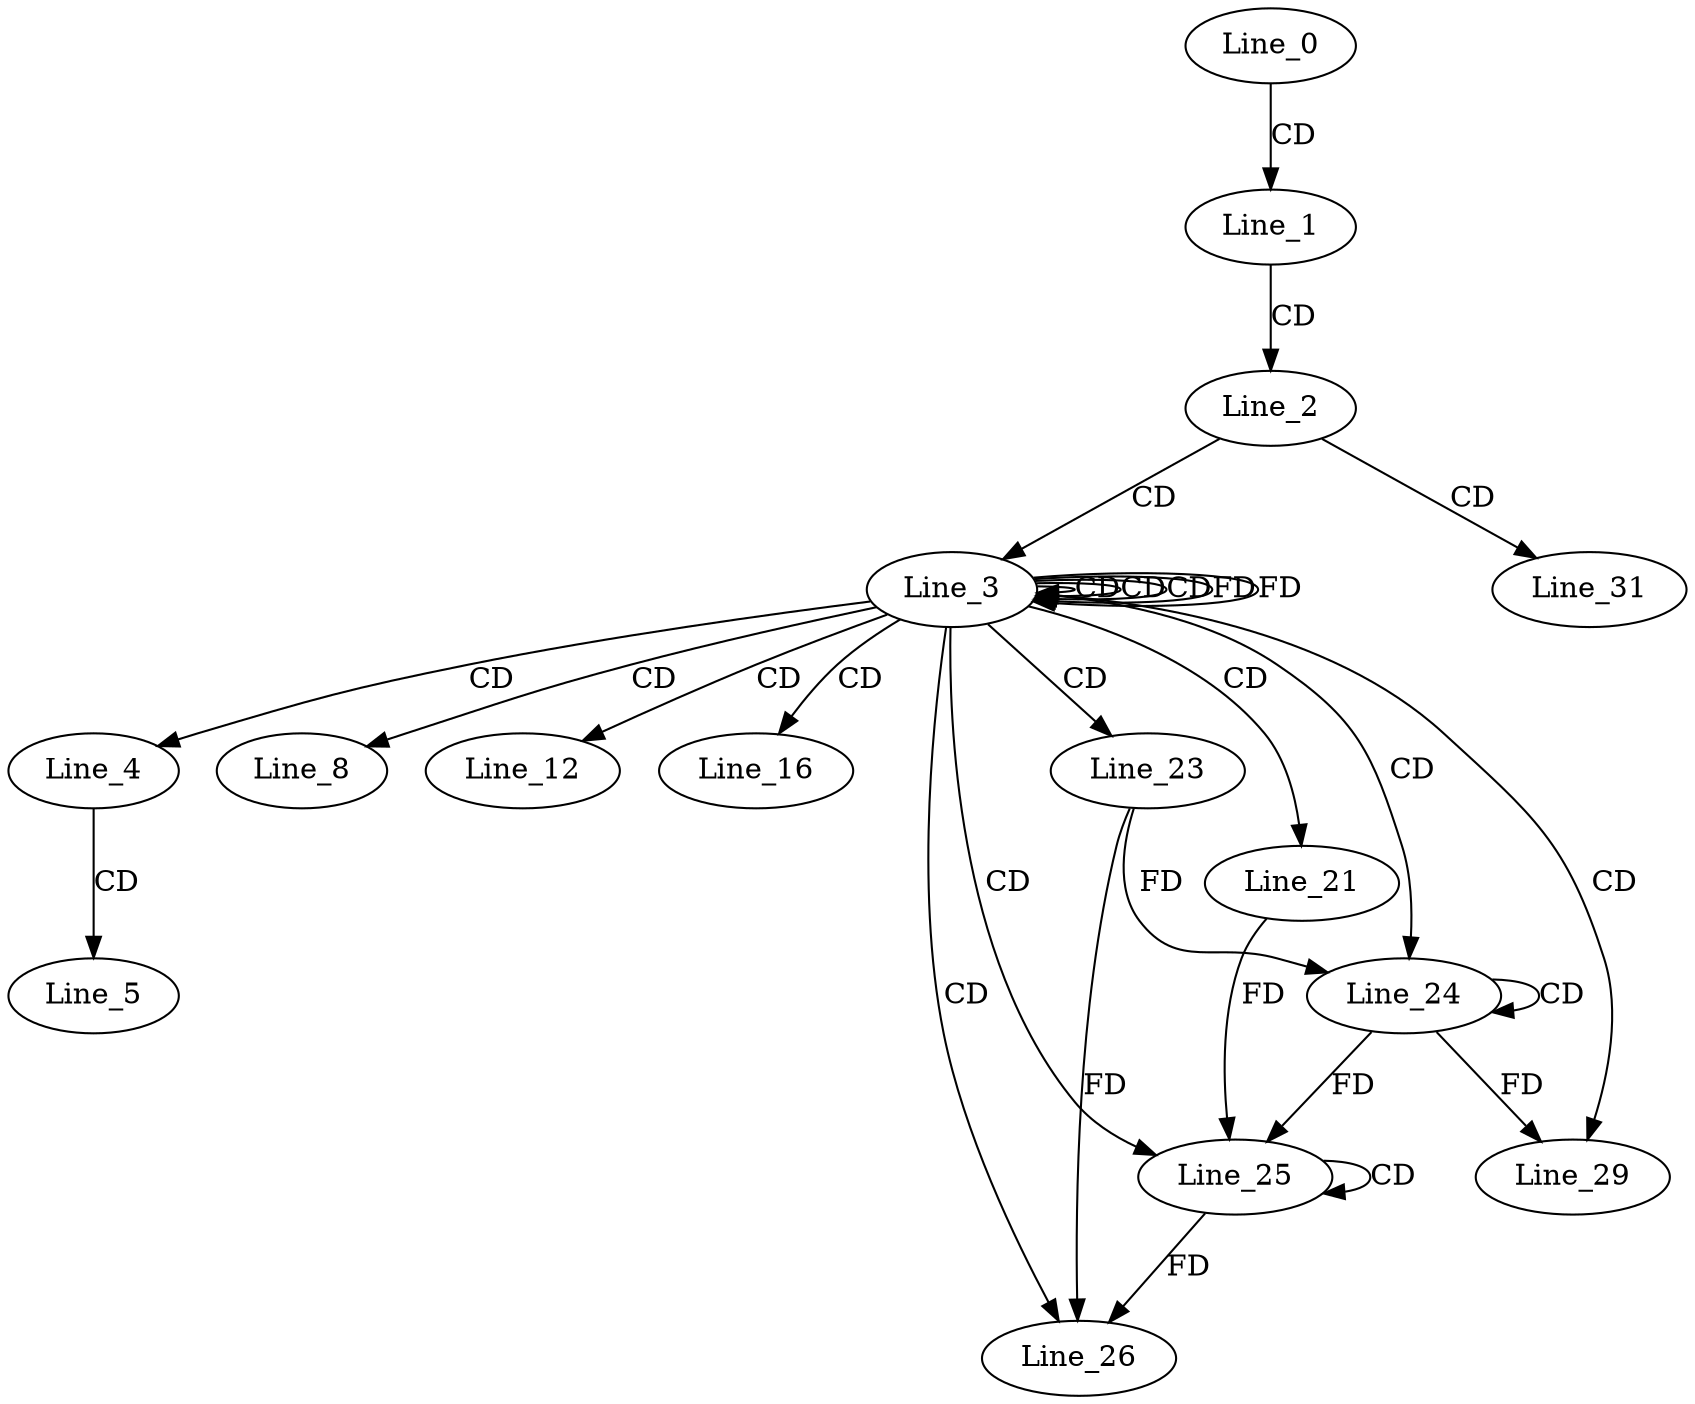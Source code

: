 digraph G {
  Line_0;
  Line_1;
  Line_2;
  Line_3;
  Line_3;
  Line_3;
  Line_4;
  Line_5;
  Line_8;
  Line_12;
  Line_16;
  Line_21;
  Line_23;
  Line_24;
  Line_24;
  Line_25;
  Line_25;
  Line_26;
  Line_29;
  Line_29;
  Line_31;
  Line_0 -> Line_1 [ label="CD" ];
  Line_1 -> Line_2 [ label="CD" ];
  Line_2 -> Line_3 [ label="CD" ];
  Line_3 -> Line_3 [ label="CD" ];
  Line_3 -> Line_3 [ label="CD" ];
  Line_3 -> Line_3 [ label="CD" ];
  Line_3 -> Line_3 [ label="FD" ];
  Line_3 -> Line_4 [ label="CD" ];
  Line_4 -> Line_5 [ label="CD" ];
  Line_3 -> Line_8 [ label="CD" ];
  Line_3 -> Line_12 [ label="CD" ];
  Line_3 -> Line_16 [ label="CD" ];
  Line_3 -> Line_21 [ label="CD" ];
  Line_3 -> Line_23 [ label="CD" ];
  Line_3 -> Line_24 [ label="CD" ];
  Line_24 -> Line_24 [ label="CD" ];
  Line_23 -> Line_24 [ label="FD" ];
  Line_3 -> Line_25 [ label="CD" ];
  Line_25 -> Line_25 [ label="CD" ];
  Line_24 -> Line_25 [ label="FD" ];
  Line_21 -> Line_25 [ label="FD" ];
  Line_3 -> Line_26 [ label="CD" ];
  Line_25 -> Line_26 [ label="FD" ];
  Line_23 -> Line_26 [ label="FD" ];
  Line_3 -> Line_29 [ label="CD" ];
  Line_24 -> Line_29 [ label="FD" ];
  Line_2 -> Line_31 [ label="CD" ];
  Line_3 -> Line_3 [ label="FD" ];
}
